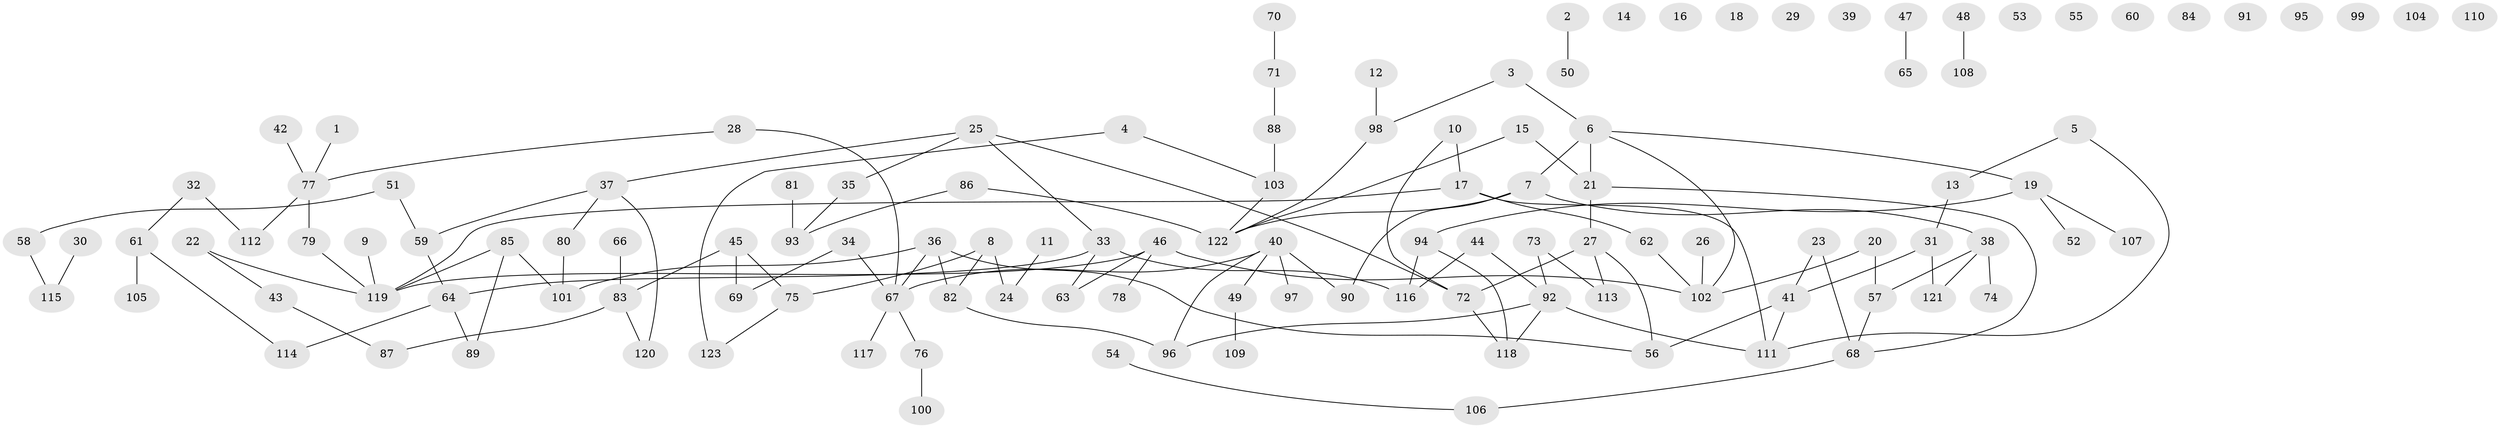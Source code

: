 // coarse degree distribution, {2: 0.29310344827586204, 5: 0.05172413793103448, 4: 0.13793103448275862, 3: 0.1896551724137931, 1: 0.22413793103448276, 7: 0.05172413793103448, 9: 0.034482758620689655, 6: 0.017241379310344827}
// Generated by graph-tools (version 1.1) at 2025/48/03/04/25 22:48:31]
// undirected, 123 vertices, 135 edges
graph export_dot {
  node [color=gray90,style=filled];
  1;
  2;
  3;
  4;
  5;
  6;
  7;
  8;
  9;
  10;
  11;
  12;
  13;
  14;
  15;
  16;
  17;
  18;
  19;
  20;
  21;
  22;
  23;
  24;
  25;
  26;
  27;
  28;
  29;
  30;
  31;
  32;
  33;
  34;
  35;
  36;
  37;
  38;
  39;
  40;
  41;
  42;
  43;
  44;
  45;
  46;
  47;
  48;
  49;
  50;
  51;
  52;
  53;
  54;
  55;
  56;
  57;
  58;
  59;
  60;
  61;
  62;
  63;
  64;
  65;
  66;
  67;
  68;
  69;
  70;
  71;
  72;
  73;
  74;
  75;
  76;
  77;
  78;
  79;
  80;
  81;
  82;
  83;
  84;
  85;
  86;
  87;
  88;
  89;
  90;
  91;
  92;
  93;
  94;
  95;
  96;
  97;
  98;
  99;
  100;
  101;
  102;
  103;
  104;
  105;
  106;
  107;
  108;
  109;
  110;
  111;
  112;
  113;
  114;
  115;
  116;
  117;
  118;
  119;
  120;
  121;
  122;
  123;
  1 -- 77;
  2 -- 50;
  3 -- 6;
  3 -- 98;
  4 -- 103;
  4 -- 123;
  5 -- 13;
  5 -- 111;
  6 -- 7;
  6 -- 19;
  6 -- 21;
  6 -- 102;
  7 -- 38;
  7 -- 90;
  7 -- 122;
  8 -- 24;
  8 -- 75;
  8 -- 82;
  9 -- 119;
  10 -- 17;
  10 -- 72;
  11 -- 24;
  12 -- 98;
  13 -- 31;
  15 -- 21;
  15 -- 122;
  17 -- 62;
  17 -- 111;
  17 -- 119;
  19 -- 52;
  19 -- 94;
  19 -- 107;
  20 -- 57;
  20 -- 102;
  21 -- 27;
  21 -- 68;
  22 -- 43;
  22 -- 119;
  23 -- 41;
  23 -- 68;
  25 -- 33;
  25 -- 35;
  25 -- 37;
  25 -- 72;
  26 -- 102;
  27 -- 56;
  27 -- 72;
  27 -- 113;
  28 -- 67;
  28 -- 77;
  30 -- 115;
  31 -- 41;
  31 -- 121;
  32 -- 61;
  32 -- 112;
  33 -- 63;
  33 -- 64;
  33 -- 116;
  34 -- 67;
  34 -- 69;
  35 -- 93;
  36 -- 56;
  36 -- 67;
  36 -- 82;
  36 -- 101;
  37 -- 59;
  37 -- 80;
  37 -- 120;
  38 -- 57;
  38 -- 74;
  38 -- 121;
  40 -- 49;
  40 -- 67;
  40 -- 90;
  40 -- 96;
  40 -- 97;
  41 -- 56;
  41 -- 111;
  42 -- 77;
  43 -- 87;
  44 -- 92;
  44 -- 116;
  45 -- 69;
  45 -- 75;
  45 -- 83;
  46 -- 63;
  46 -- 78;
  46 -- 102;
  46 -- 119;
  47 -- 65;
  48 -- 108;
  49 -- 109;
  51 -- 58;
  51 -- 59;
  54 -- 106;
  57 -- 68;
  58 -- 115;
  59 -- 64;
  61 -- 105;
  61 -- 114;
  62 -- 102;
  64 -- 89;
  64 -- 114;
  66 -- 83;
  67 -- 76;
  67 -- 117;
  68 -- 106;
  70 -- 71;
  71 -- 88;
  72 -- 118;
  73 -- 92;
  73 -- 113;
  75 -- 123;
  76 -- 100;
  77 -- 79;
  77 -- 112;
  79 -- 119;
  80 -- 101;
  81 -- 93;
  82 -- 96;
  83 -- 87;
  83 -- 120;
  85 -- 89;
  85 -- 101;
  85 -- 119;
  86 -- 93;
  86 -- 122;
  88 -- 103;
  92 -- 96;
  92 -- 111;
  92 -- 118;
  94 -- 116;
  94 -- 118;
  98 -- 122;
  103 -- 122;
}
